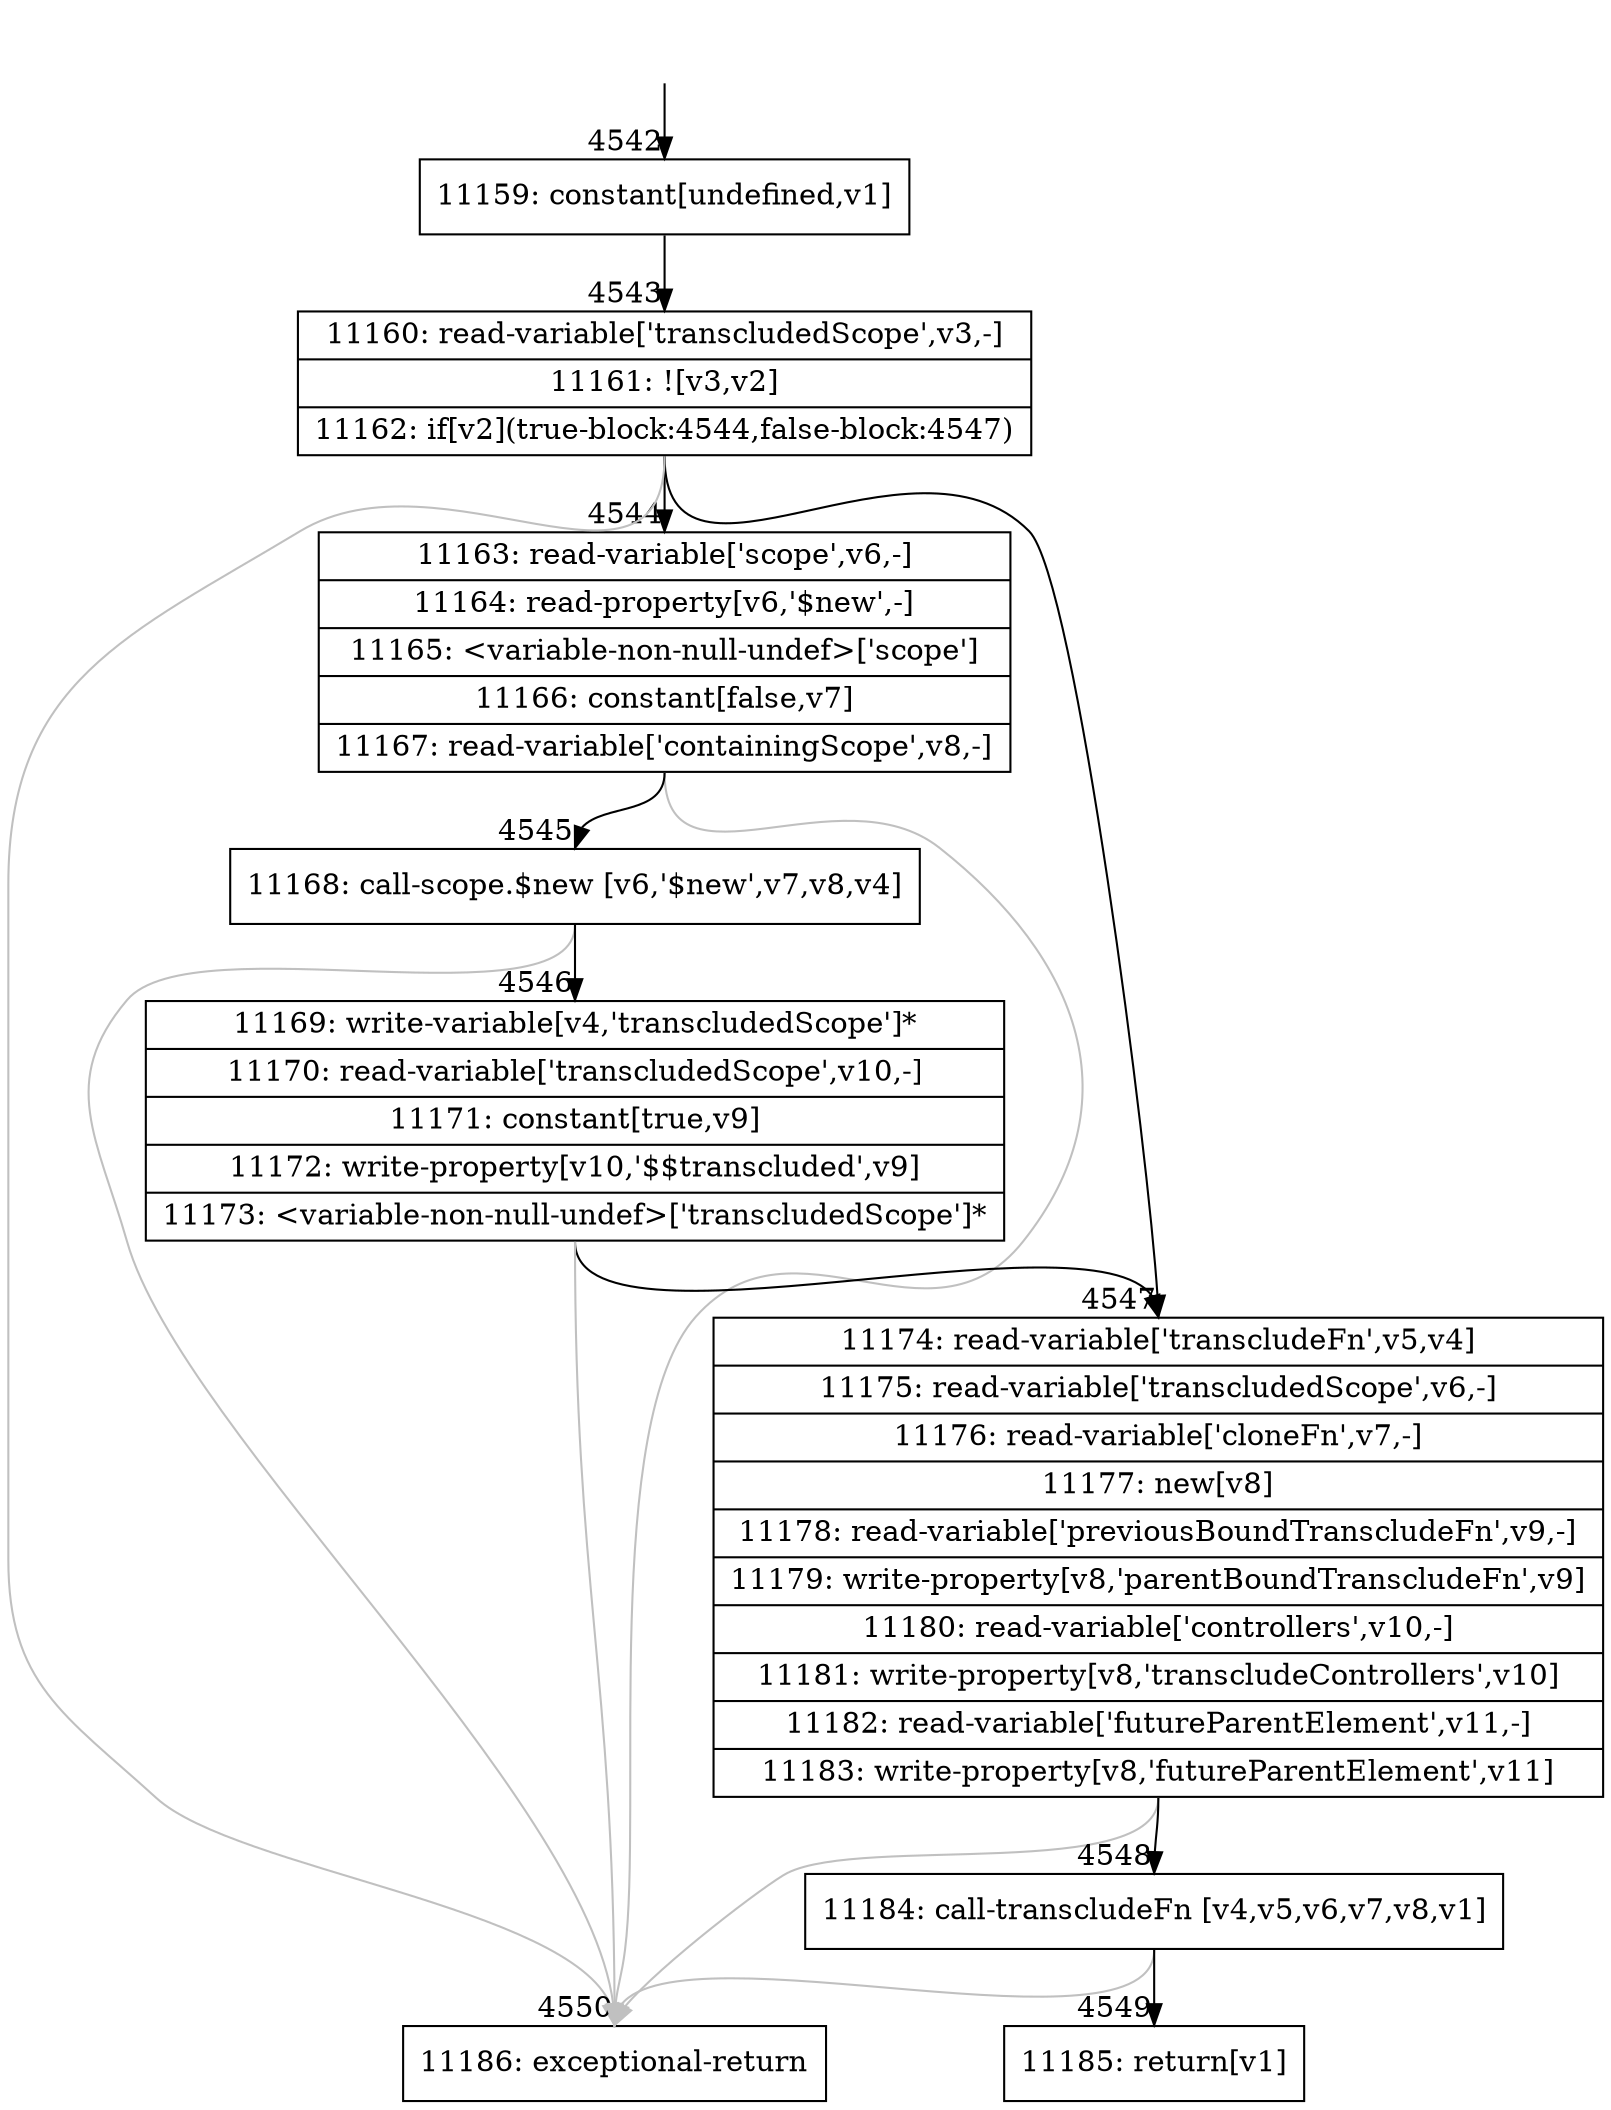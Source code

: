 digraph {
rankdir="TD"
BB_entry368[shape=none,label=""];
BB_entry368 -> BB4542 [tailport=s, headport=n, headlabel="    4542"]
BB4542 [shape=record label="{11159: constant[undefined,v1]}" ] 
BB4542 -> BB4543 [tailport=s, headport=n, headlabel="      4543"]
BB4543 [shape=record label="{11160: read-variable['transcludedScope',v3,-]|11161: ![v3,v2]|11162: if[v2](true-block:4544,false-block:4547)}" ] 
BB4543 -> BB4544 [tailport=s, headport=n, headlabel="      4544"]
BB4543 -> BB4547 [tailport=s, headport=n, headlabel="      4547"]
BB4543 -> BB4550 [tailport=s, headport=n, color=gray, headlabel="      4550"]
BB4544 [shape=record label="{11163: read-variable['scope',v6,-]|11164: read-property[v6,'$new',-]|11165: \<variable-non-null-undef\>['scope']|11166: constant[false,v7]|11167: read-variable['containingScope',v8,-]}" ] 
BB4544 -> BB4545 [tailport=s, headport=n, headlabel="      4545"]
BB4544 -> BB4550 [tailport=s, headport=n, color=gray]
BB4545 [shape=record label="{11168: call-scope.$new [v6,'$new',v7,v8,v4]}" ] 
BB4545 -> BB4546 [tailport=s, headport=n, headlabel="      4546"]
BB4545 -> BB4550 [tailport=s, headport=n, color=gray]
BB4546 [shape=record label="{11169: write-variable[v4,'transcludedScope']*|11170: read-variable['transcludedScope',v10,-]|11171: constant[true,v9]|11172: write-property[v10,'$$transcluded',v9]|11173: \<variable-non-null-undef\>['transcludedScope']*}" ] 
BB4546 -> BB4547 [tailport=s, headport=n]
BB4546 -> BB4550 [tailport=s, headport=n, color=gray]
BB4547 [shape=record label="{11174: read-variable['transcludeFn',v5,v4]|11175: read-variable['transcludedScope',v6,-]|11176: read-variable['cloneFn',v7,-]|11177: new[v8]|11178: read-variable['previousBoundTranscludeFn',v9,-]|11179: write-property[v8,'parentBoundTranscludeFn',v9]|11180: read-variable['controllers',v10,-]|11181: write-property[v8,'transcludeControllers',v10]|11182: read-variable['futureParentElement',v11,-]|11183: write-property[v8,'futureParentElement',v11]}" ] 
BB4547 -> BB4548 [tailport=s, headport=n, headlabel="      4548"]
BB4547 -> BB4550 [tailport=s, headport=n, color=gray]
BB4548 [shape=record label="{11184: call-transcludeFn [v4,v5,v6,v7,v8,v1]}" ] 
BB4548 -> BB4549 [tailport=s, headport=n, headlabel="      4549"]
BB4548 -> BB4550 [tailport=s, headport=n, color=gray]
BB4549 [shape=record label="{11185: return[v1]}" ] 
BB4550 [shape=record label="{11186: exceptional-return}" ] 
//#$~ 7565
}
